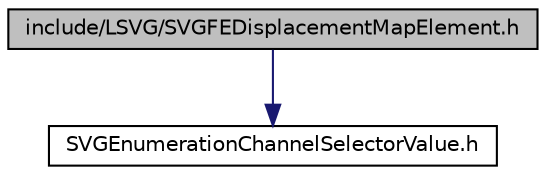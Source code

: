 digraph G
{
  edge [fontname="Helvetica",fontsize="10",labelfontname="Helvetica",labelfontsize="10"];
  node [fontname="Helvetica",fontsize="10",shape=record];
  Node1 [label="include/LSVG/SVGFEDisplacementMapElement.h",height=0.2,width=0.4,color="black", fillcolor="grey75", style="filled" fontcolor="black"];
  Node1 -> Node2 [color="midnightblue",fontsize="10",style="solid",fontname="Helvetica"];
  Node2 [label="SVGEnumerationChannelSelectorValue.h",height=0.2,width=0.4,color="black", fillcolor="white", style="filled",URL="$_s_v_g_enumeration_channel_selector_value_8h.html"];
}
